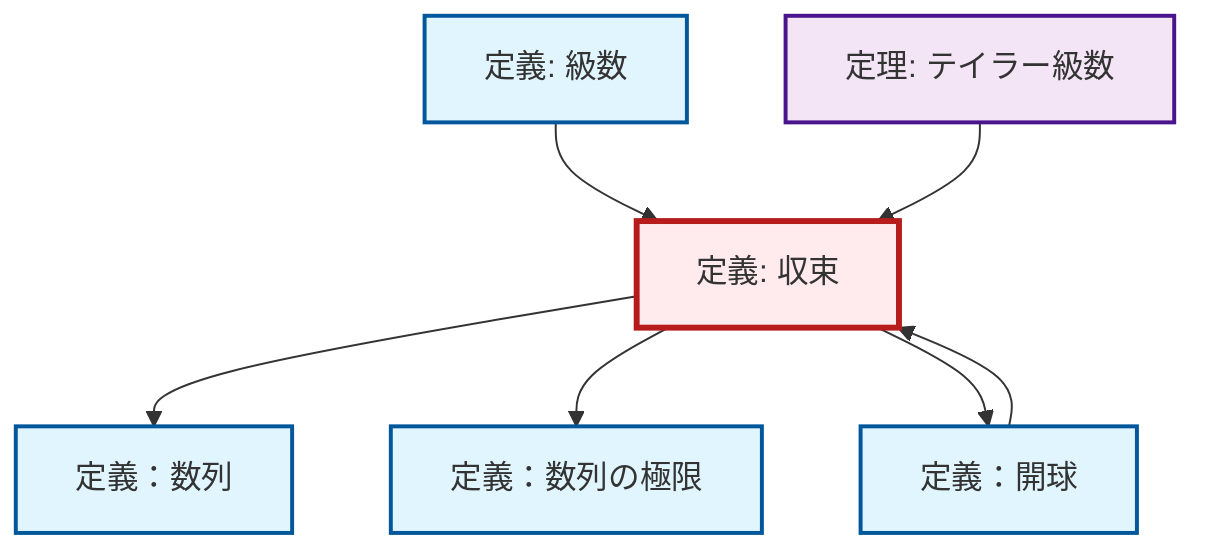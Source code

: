 graph TD
    classDef definition fill:#e1f5fe,stroke:#01579b,stroke-width:2px
    classDef theorem fill:#f3e5f5,stroke:#4a148c,stroke-width:2px
    classDef axiom fill:#fff3e0,stroke:#e65100,stroke-width:2px
    classDef example fill:#e8f5e9,stroke:#1b5e20,stroke-width:2px
    classDef current fill:#ffebee,stroke:#b71c1c,stroke-width:3px
    thm-taylor-series["定理: テイラー級数"]:::theorem
    def-series["定義: 級数"]:::definition
    def-sequence["定義：数列"]:::definition
    def-open-ball["定義：開球"]:::definition
    def-limit["定義：数列の極限"]:::definition
    def-convergence["定義: 収束"]:::definition
    def-series --> def-convergence
    def-convergence --> def-sequence
    def-convergence --> def-limit
    def-open-ball --> def-convergence
    thm-taylor-series --> def-convergence
    def-convergence --> def-open-ball
    class def-convergence current